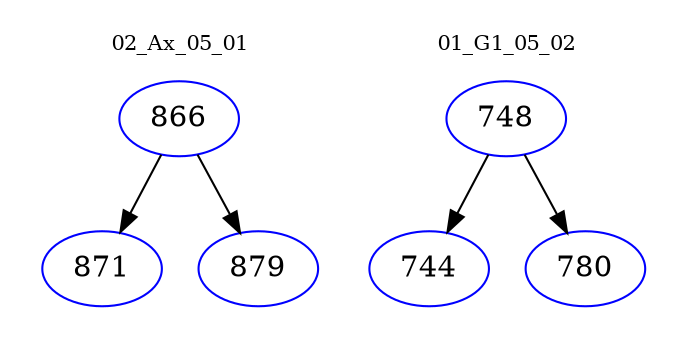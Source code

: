 digraph{
subgraph cluster_0 {
color = white
label = "02_Ax_05_01";
fontsize=10;
T0_866 [label="866", color="blue"]
T0_866 -> T0_871 [color="black"]
T0_871 [label="871", color="blue"]
T0_866 -> T0_879 [color="black"]
T0_879 [label="879", color="blue"]
}
subgraph cluster_1 {
color = white
label = "01_G1_05_02";
fontsize=10;
T1_748 [label="748", color="blue"]
T1_748 -> T1_744 [color="black"]
T1_744 [label="744", color="blue"]
T1_748 -> T1_780 [color="black"]
T1_780 [label="780", color="blue"]
}
}
